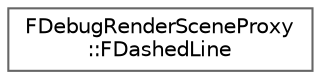 digraph "Graphical Class Hierarchy"
{
 // INTERACTIVE_SVG=YES
 // LATEX_PDF_SIZE
  bgcolor="transparent";
  edge [fontname=Helvetica,fontsize=10,labelfontname=Helvetica,labelfontsize=10];
  node [fontname=Helvetica,fontsize=10,shape=box,height=0.2,width=0.4];
  rankdir="LR";
  Node0 [id="Node000000",label="FDebugRenderSceneProxy\l::FDashedLine",height=0.2,width=0.4,color="grey40", fillcolor="white", style="filled",URL="$d2/db8/structFDebugRenderSceneProxy_1_1FDashedLine.html",tooltip="Struct to gold info about dashed lines to render."];
}

